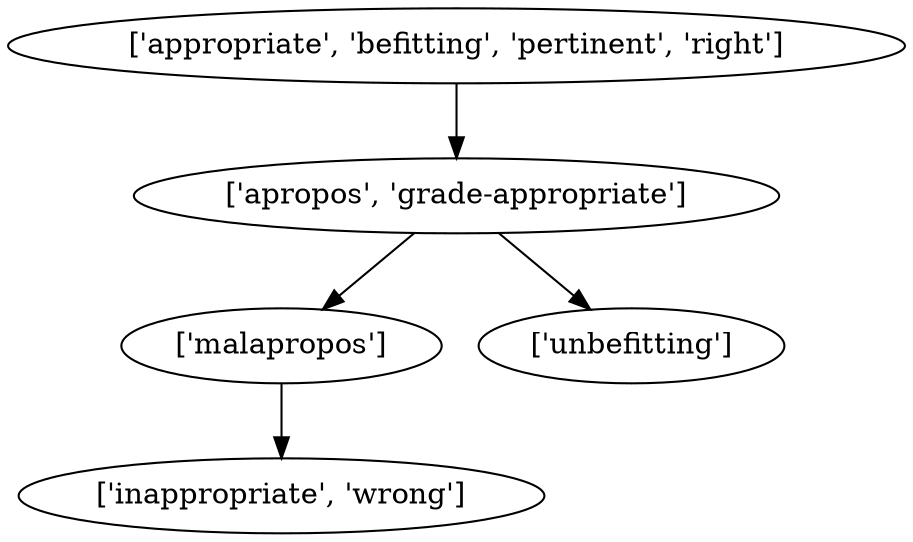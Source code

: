 strict digraph  {
	"['appropriate', 'befitting', 'pertinent', 'right']" -> "['apropos', 'grade-appropriate']";
	"['apropos', 'grade-appropriate']" -> "['malapropos']";
	"['apropos', 'grade-appropriate']" -> "['unbefitting']";
	"['malapropos']" -> "['inappropriate', 'wrong']";
}
